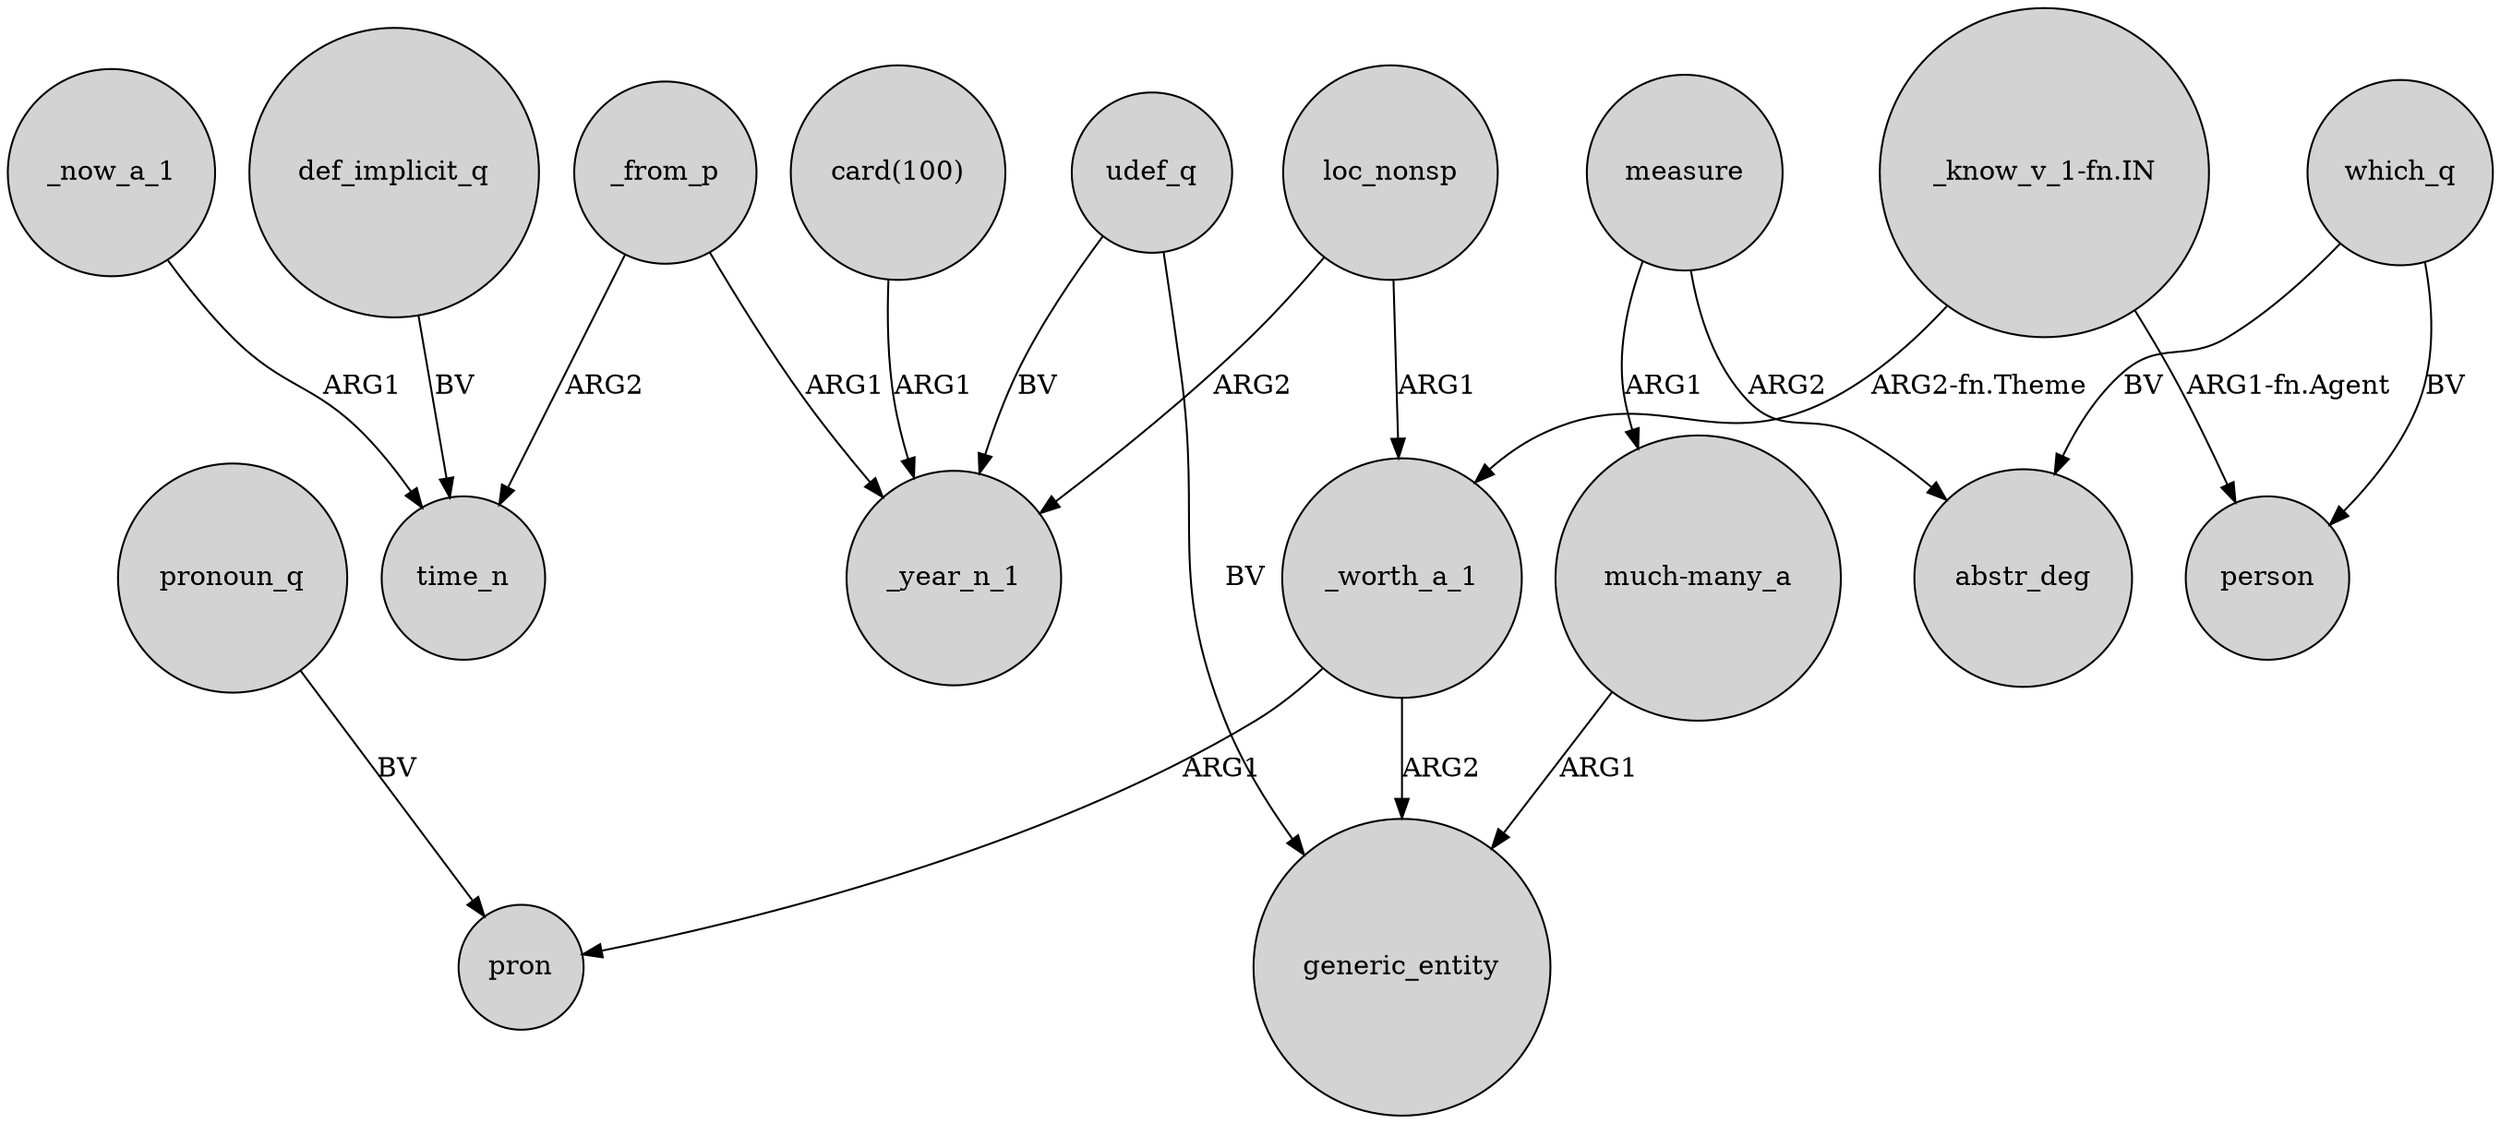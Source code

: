 digraph {
	node [shape=circle style=filled]
	_worth_a_1 -> pron [label=ARG1]
	measure -> abstr_deg [label=ARG2]
	udef_q -> generic_entity [label=BV]
	"much-many_a" -> generic_entity [label=ARG1]
	_worth_a_1 -> generic_entity [label=ARG2]
	loc_nonsp -> _worth_a_1 [label=ARG1]
	"_know_v_1-fn.IN" -> person [label="ARG1-fn.Agent"]
	pronoun_q -> pron [label=BV]
	which_q -> person [label=BV]
	_now_a_1 -> time_n [label=ARG1]
	_from_p -> time_n [label=ARG2]
	loc_nonsp -> _year_n_1 [label=ARG2]
	which_q -> abstr_deg [label=BV]
	"card(100)" -> _year_n_1 [label=ARG1]
	udef_q -> _year_n_1 [label=BV]
	"_know_v_1-fn.IN" -> _worth_a_1 [label="ARG2-fn.Theme"]
	measure -> "much-many_a" [label=ARG1]
	_from_p -> _year_n_1 [label=ARG1]
	def_implicit_q -> time_n [label=BV]
}
